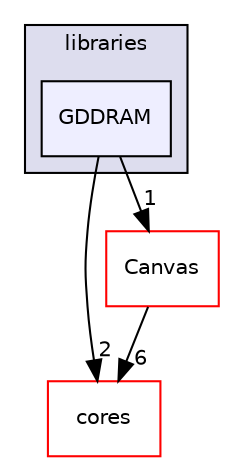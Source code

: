 digraph "libraries/GDDRAM" {
  compound=true
  node [ fontsize="10", fontname="Helvetica"];
  edge [ labelfontsize="10", labelfontname="Helvetica"];
  subgraph clusterdir_bc0718b08fb2015b8e59c47b2805f60c {
    graph [ bgcolor="#ddddee", pencolor="black", label="libraries" fontname="Helvetica", fontsize="10", URL="dir_bc0718b08fb2015b8e59c47b2805f60c.html"]
  dir_9f1ae1ba96febc7ded94085fe35720dd [shape=box, label="GDDRAM", style="filled", fillcolor="#eeeeff", pencolor="black", URL="dir_9f1ae1ba96febc7ded94085fe35720dd.html"];
  }
  dir_51d9c9f08f6806a0f97badf342e5b4d7 [shape=box label="cores" fillcolor="white" style="filled" color="red" URL="dir_51d9c9f08f6806a0f97badf342e5b4d7.html"];
  dir_356af1d24bd31439031a6e788a46a189 [shape=box label="Canvas" fillcolor="white" style="filled" color="red" URL="dir_356af1d24bd31439031a6e788a46a189.html"];
  dir_356af1d24bd31439031a6e788a46a189->dir_51d9c9f08f6806a0f97badf342e5b4d7 [headlabel="6", labeldistance=1.5 headhref="dir_000017_000000.html"];
  dir_9f1ae1ba96febc7ded94085fe35720dd->dir_51d9c9f08f6806a0f97badf342e5b4d7 [headlabel="2", labeldistance=1.5 headhref="dir_000040_000000.html"];
  dir_9f1ae1ba96febc7ded94085fe35720dd->dir_356af1d24bd31439031a6e788a46a189 [headlabel="1", labeldistance=1.5 headhref="dir_000040_000017.html"];
}
